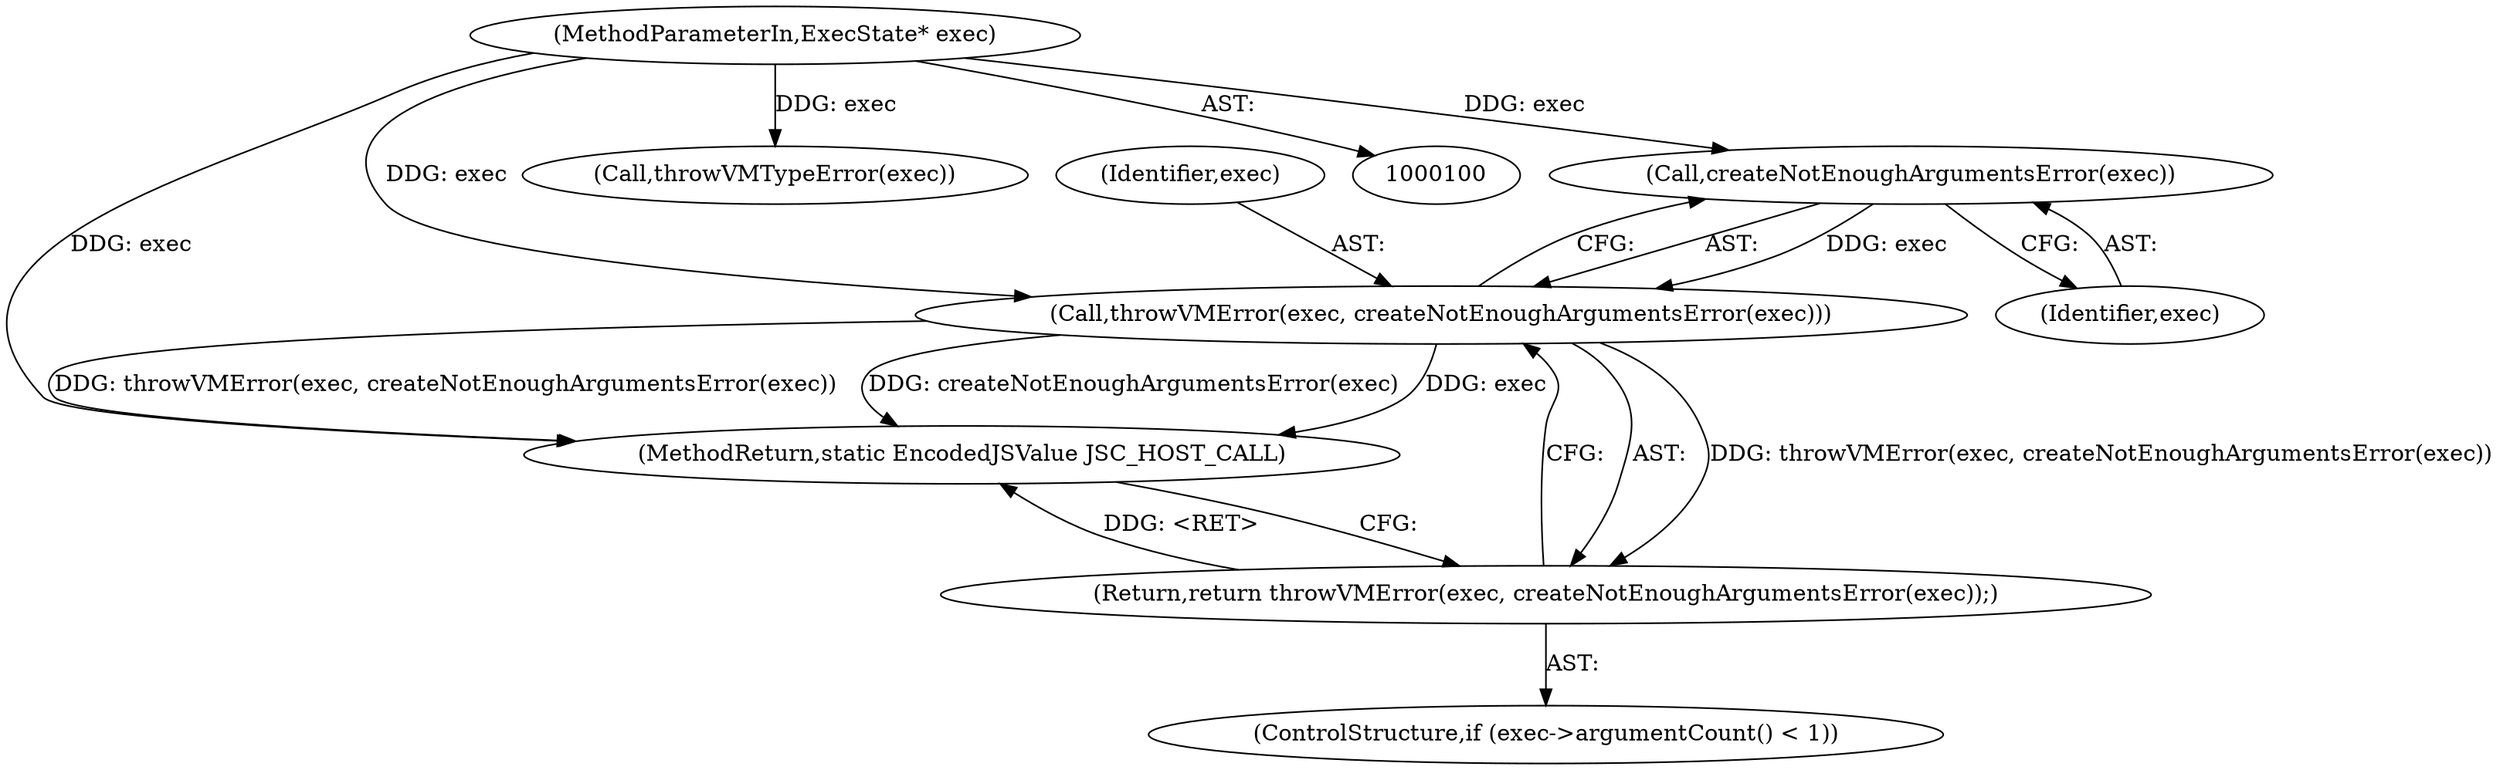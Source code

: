digraph "0_Chrome_b944f670bb7a8a919daac497a4ea0536c954c201_44@API" {
"1000134" [label="(Call,createNotEnoughArgumentsError(exec))"];
"1000101" [label="(MethodParameterIn,ExecState* exec)"];
"1000132" [label="(Call,throwVMError(exec, createNotEnoughArgumentsError(exec)))"];
"1000131" [label="(Return,return throwVMError(exec, createNotEnoughArgumentsError(exec));)"];
"1000113" [label="(Call,throwVMTypeError(exec))"];
"1000133" [label="(Identifier,exec)"];
"1000132" [label="(Call,throwVMError(exec, createNotEnoughArgumentsError(exec)))"];
"1000135" [label="(Identifier,exec)"];
"1000147" [label="(MethodReturn,static EncodedJSValue JSC_HOST_CALL)"];
"1000127" [label="(ControlStructure,if (exec->argumentCount() < 1))"];
"1000101" [label="(MethodParameterIn,ExecState* exec)"];
"1000131" [label="(Return,return throwVMError(exec, createNotEnoughArgumentsError(exec));)"];
"1000134" [label="(Call,createNotEnoughArgumentsError(exec))"];
"1000134" -> "1000132"  [label="AST: "];
"1000134" -> "1000135"  [label="CFG: "];
"1000135" -> "1000134"  [label="AST: "];
"1000132" -> "1000134"  [label="CFG: "];
"1000134" -> "1000132"  [label="DDG: exec"];
"1000101" -> "1000134"  [label="DDG: exec"];
"1000101" -> "1000100"  [label="AST: "];
"1000101" -> "1000147"  [label="DDG: exec"];
"1000101" -> "1000113"  [label="DDG: exec"];
"1000101" -> "1000132"  [label="DDG: exec"];
"1000132" -> "1000131"  [label="AST: "];
"1000133" -> "1000132"  [label="AST: "];
"1000131" -> "1000132"  [label="CFG: "];
"1000132" -> "1000147"  [label="DDG: exec"];
"1000132" -> "1000147"  [label="DDG: throwVMError(exec, createNotEnoughArgumentsError(exec))"];
"1000132" -> "1000147"  [label="DDG: createNotEnoughArgumentsError(exec)"];
"1000132" -> "1000131"  [label="DDG: throwVMError(exec, createNotEnoughArgumentsError(exec))"];
"1000131" -> "1000127"  [label="AST: "];
"1000147" -> "1000131"  [label="CFG: "];
"1000131" -> "1000147"  [label="DDG: <RET>"];
}
